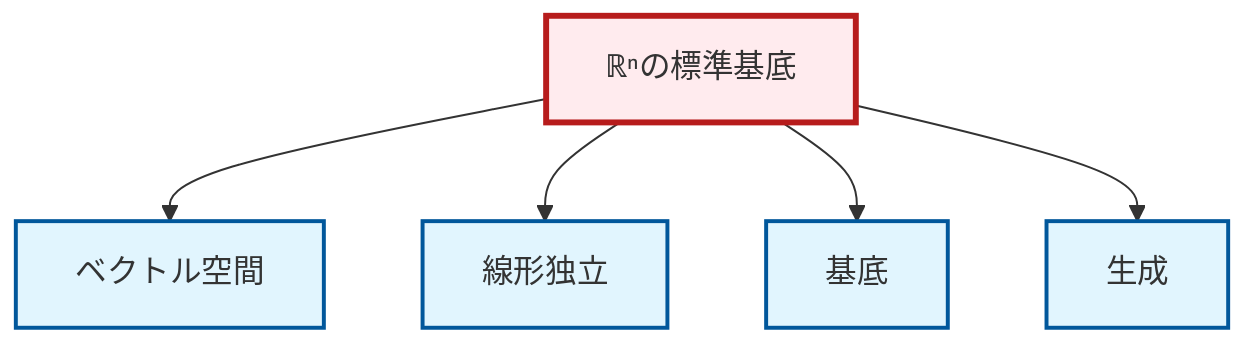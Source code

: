 graph TD
    classDef definition fill:#e1f5fe,stroke:#01579b,stroke-width:2px
    classDef theorem fill:#f3e5f5,stroke:#4a148c,stroke-width:2px
    classDef axiom fill:#fff3e0,stroke:#e65100,stroke-width:2px
    classDef example fill:#e8f5e9,stroke:#1b5e20,stroke-width:2px
    classDef current fill:#ffebee,stroke:#b71c1c,stroke-width:3px
    def-basis["基底"]:::definition
    def-vector-space["ベクトル空間"]:::definition
    def-span["生成"]:::definition
    ex-standard-basis-rn["ℝⁿの標準基底"]:::example
    def-linear-independence["線形独立"]:::definition
    ex-standard-basis-rn --> def-vector-space
    ex-standard-basis-rn --> def-linear-independence
    ex-standard-basis-rn --> def-basis
    ex-standard-basis-rn --> def-span
    class ex-standard-basis-rn current